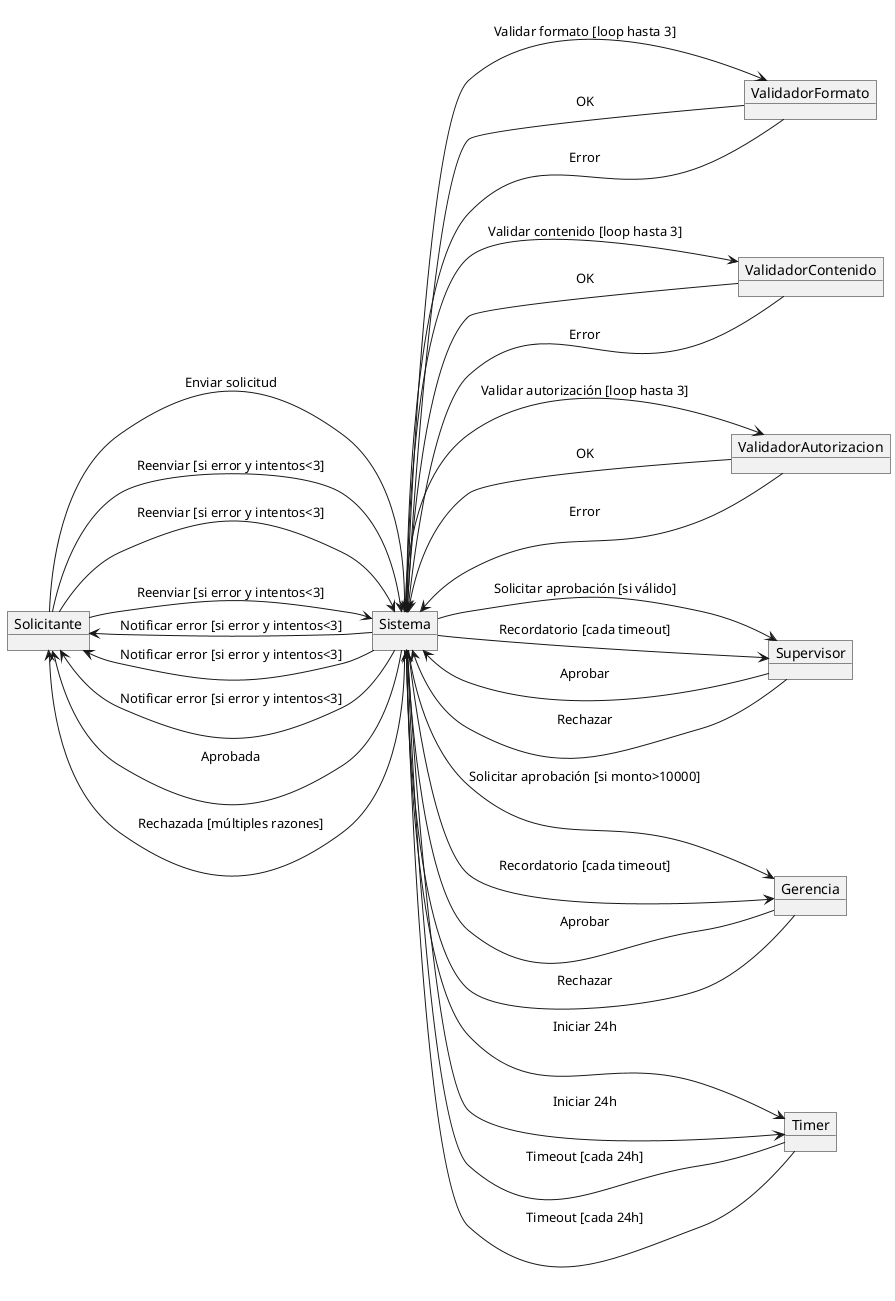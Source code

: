 @startuml
object Solicitante
object Sistema
object ValidadorFormato
object ValidadorContenido
object ValidadorAutorizacion
object Supervisor
object Gerencia
object Timer

left to right direction

Solicitante --> Sistema : Enviar solicitud

Sistema --> ValidadorFormato : Validar formato [loop hasta 3]
ValidadorFormato --> Sistema : OK
ValidadorFormato --> Sistema : Error
Sistema --> Solicitante : Notificar error [si error y intentos<3]
Solicitante --> Sistema : Reenviar [si error y intentos<3]

Sistema --> ValidadorContenido : Validar contenido [loop hasta 3]
ValidadorContenido --> Sistema : OK
ValidadorContenido --> Sistema : Error
Sistema --> Solicitante : Notificar error [si error y intentos<3]
Solicitante --> Sistema : Reenviar [si error y intentos<3]

Sistema --> ValidadorAutorizacion : Validar autorización [loop hasta 3]
ValidadorAutorizacion --> Sistema : OK
ValidadorAutorizacion --> Sistema : Error
Sistema --> Solicitante : Notificar error [si error y intentos<3]
Solicitante --> Sistema : Reenviar [si error y intentos<3]

Sistema --> Supervisor : Solicitar aprobación [si válido]
Sistema --> Timer : Iniciar 24h
Timer --> Sistema : Timeout [cada 24h]
Sistema --> Supervisor : Recordatorio [cada timeout]
Supervisor --> Sistema : Aprobar
Supervisor --> Sistema : Rechazar

Sistema --> Gerencia : Solicitar aprobación [si monto>10000]
Sistema --> Timer : Iniciar 24h
Timer --> Sistema : Timeout [cada 24h]
Sistema --> Gerencia : Recordatorio [cada timeout]
Gerencia --> Sistema : Aprobar
Gerencia --> Sistema : Rechazar

Sistema --> Solicitante : Aprobada
Sistema --> Solicitante : Rechazada [múltiples razones]
@enduml